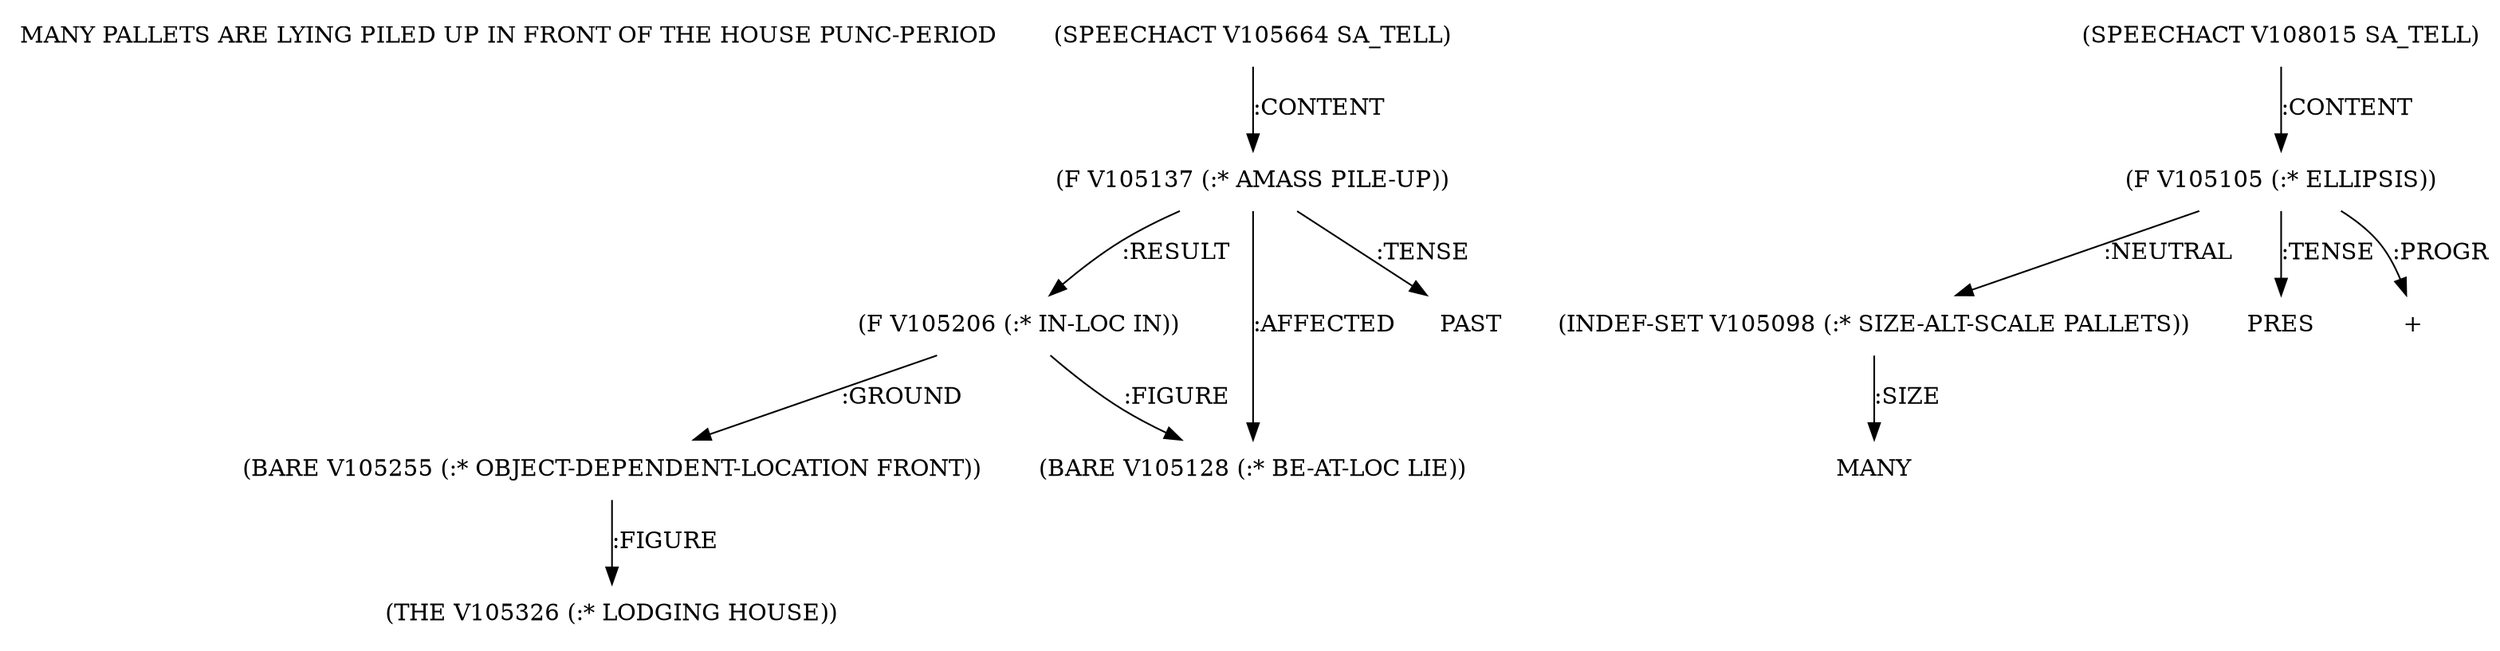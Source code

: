 digraph Terms {
  node [shape=none]
  "MANY PALLETS ARE LYING PILED UP IN FRONT OF THE HOUSE PUNC-PERIOD"
  "V105664" [label="(SPEECHACT V105664 SA_TELL)"]
  "V105664" -> "V105137" [label=":CONTENT"]
  "V105137" [label="(F V105137 (:* AMASS PILE-UP))"]
  "V105137" -> "V105206" [label=":RESULT"]
  "V105137" -> "V105128" [label=":AFFECTED"]
  "V105137" -> "NT117303" [label=":TENSE"]
  "NT117303" [label="PAST"]
  "V105128" [label="(BARE V105128 (:* BE-AT-LOC LIE))"]
  "V105206" [label="(F V105206 (:* IN-LOC IN))"]
  "V105206" -> "V105255" [label=":GROUND"]
  "V105206" -> "V105128" [label=":FIGURE"]
  "V105255" [label="(BARE V105255 (:* OBJECT-DEPENDENT-LOCATION FRONT))"]
  "V105255" -> "V105326" [label=":FIGURE"]
  "V105326" [label="(THE V105326 (:* LODGING HOUSE))"]
  "V108015" [label="(SPEECHACT V108015 SA_TELL)"]
  "V108015" -> "V105105" [label=":CONTENT"]
  "V105105" [label="(F V105105 (:* ELLIPSIS))"]
  "V105105" -> "V105098" [label=":NEUTRAL"]
  "V105105" -> "NT117304" [label=":TENSE"]
  "NT117304" [label="PRES"]
  "V105105" -> "NT117305" [label=":PROGR"]
  "NT117305" [label="+"]
  "V105098" [label="(INDEF-SET V105098 (:* SIZE-ALT-SCALE PALLETS))"]
  "V105098" -> "NT117306" [label=":SIZE"]
  "NT117306" [label="MANY"]
}
